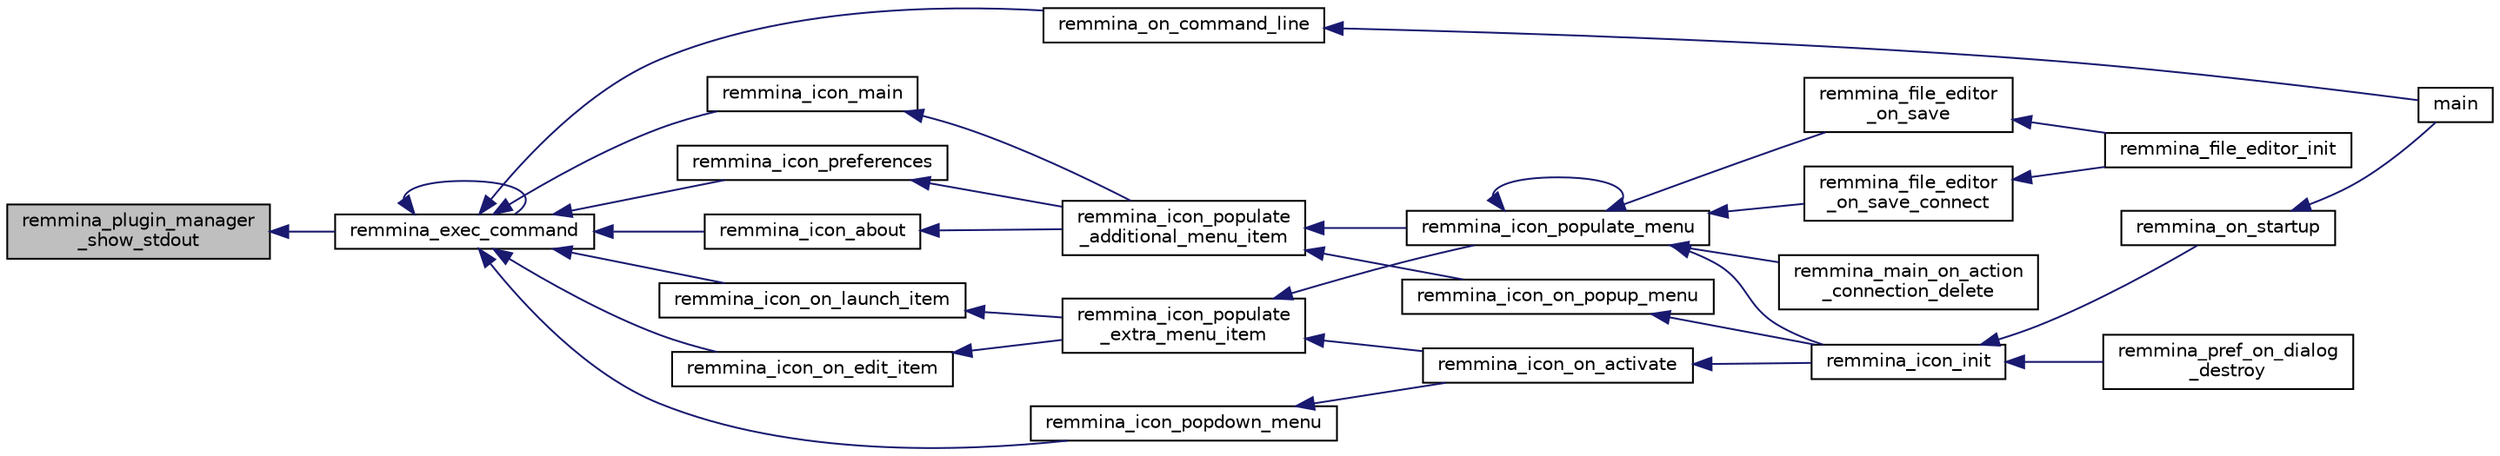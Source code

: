 digraph "remmina_plugin_manager_show_stdout"
{
  edge [fontname="Helvetica",fontsize="10",labelfontname="Helvetica",labelfontsize="10"];
  node [fontname="Helvetica",fontsize="10",shape=record];
  rankdir="LR";
  Node879 [label="remmina_plugin_manager\l_show_stdout",height=0.2,width=0.4,color="black", fillcolor="grey75", style="filled", fontcolor="black"];
  Node879 -> Node880 [dir="back",color="midnightblue",fontsize="10",style="solid",fontname="Helvetica"];
  Node880 [label="remmina_exec_command",height=0.2,width=0.4,color="black", fillcolor="white", style="filled",URL="$remmina__exec_8h.html#a424cabdcff647797061e7482049d62a7"];
  Node880 -> Node881 [dir="back",color="midnightblue",fontsize="10",style="solid",fontname="Helvetica"];
  Node881 [label="remmina_on_command_line",height=0.2,width=0.4,color="black", fillcolor="white", style="filled",URL="$remmina_8c.html#aeb286fc5bd52ab5382ab8cb495dc2914"];
  Node881 -> Node882 [dir="back",color="midnightblue",fontsize="10",style="solid",fontname="Helvetica"];
  Node882 [label="main",height=0.2,width=0.4,color="black", fillcolor="white", style="filled",URL="$remmina_8c.html#a0ddf1224851353fc92bfbff6f499fa97"];
  Node880 -> Node880 [dir="back",color="midnightblue",fontsize="10",style="solid",fontname="Helvetica"];
  Node880 -> Node883 [dir="back",color="midnightblue",fontsize="10",style="solid",fontname="Helvetica"];
  Node883 [label="remmina_icon_main",height=0.2,width=0.4,color="black", fillcolor="white", style="filled",URL="$remmina__icon_8c.html#a920476110ab6410c8fc8cf734109e497"];
  Node883 -> Node884 [dir="back",color="midnightblue",fontsize="10",style="solid",fontname="Helvetica"];
  Node884 [label="remmina_icon_populate\l_additional_menu_item",height=0.2,width=0.4,color="black", fillcolor="white", style="filled",URL="$remmina__icon_8c.html#a8aaf73ed94cf20dcce1c7be26262cb56"];
  Node884 -> Node885 [dir="back",color="midnightblue",fontsize="10",style="solid",fontname="Helvetica"];
  Node885 [label="remmina_icon_populate_menu",height=0.2,width=0.4,color="black", fillcolor="white", style="filled",URL="$remmina__icon_8h.html#af80ed314f91d653237249d839c7fc3b2"];
  Node885 -> Node886 [dir="back",color="midnightblue",fontsize="10",style="solid",fontname="Helvetica"];
  Node886 [label="remmina_file_editor\l_on_save",height=0.2,width=0.4,color="black", fillcolor="white", style="filled",URL="$remmina__file__editor_8c.html#ac2a5cf9cdcf640986e245eb04be9c4ad"];
  Node886 -> Node887 [dir="back",color="midnightblue",fontsize="10",style="solid",fontname="Helvetica"];
  Node887 [label="remmina_file_editor_init",height=0.2,width=0.4,color="black", fillcolor="white", style="filled",URL="$remmina__file__editor_8c.html#a9afd8d41c66f547320930eb331f3124d"];
  Node885 -> Node888 [dir="back",color="midnightblue",fontsize="10",style="solid",fontname="Helvetica"];
  Node888 [label="remmina_file_editor\l_on_save_connect",height=0.2,width=0.4,color="black", fillcolor="white", style="filled",URL="$remmina__file__editor_8c.html#a57224f3f69f04f398de563b71be6b18e"];
  Node888 -> Node887 [dir="back",color="midnightblue",fontsize="10",style="solid",fontname="Helvetica"];
  Node885 -> Node885 [dir="back",color="midnightblue",fontsize="10",style="solid",fontname="Helvetica"];
  Node885 -> Node889 [dir="back",color="midnightblue",fontsize="10",style="solid",fontname="Helvetica"];
  Node889 [label="remmina_icon_init",height=0.2,width=0.4,color="black", fillcolor="white", style="filled",URL="$remmina__icon_8h.html#a741c81815e562f40672c4485172306d6"];
  Node889 -> Node890 [dir="back",color="midnightblue",fontsize="10",style="solid",fontname="Helvetica"];
  Node890 [label="remmina_on_startup",height=0.2,width=0.4,color="black", fillcolor="white", style="filled",URL="$remmina_8c.html#a26d2c20be18ff44f239b756f1d5be01a"];
  Node890 -> Node882 [dir="back",color="midnightblue",fontsize="10",style="solid",fontname="Helvetica"];
  Node889 -> Node891 [dir="back",color="midnightblue",fontsize="10",style="solid",fontname="Helvetica"];
  Node891 [label="remmina_pref_on_dialog\l_destroy",height=0.2,width=0.4,color="black", fillcolor="white", style="filled",URL="$remmina__pref__dialog_8c.html#ab9776574663e2c3fcb793ec70887336d"];
  Node885 -> Node892 [dir="back",color="midnightblue",fontsize="10",style="solid",fontname="Helvetica"];
  Node892 [label="remmina_main_on_action\l_connection_delete",height=0.2,width=0.4,color="black", fillcolor="white", style="filled",URL="$remmina__main_8c.html#aa0cd57e00874ae6ca8b0ee83213267da"];
  Node884 -> Node893 [dir="back",color="midnightblue",fontsize="10",style="solid",fontname="Helvetica"];
  Node893 [label="remmina_icon_on_popup_menu",height=0.2,width=0.4,color="black", fillcolor="white", style="filled",URL="$remmina__icon_8c.html#a95b917790eeb38e48137018796bdda93"];
  Node893 -> Node889 [dir="back",color="midnightblue",fontsize="10",style="solid",fontname="Helvetica"];
  Node880 -> Node894 [dir="back",color="midnightblue",fontsize="10",style="solid",fontname="Helvetica"];
  Node894 [label="remmina_icon_preferences",height=0.2,width=0.4,color="black", fillcolor="white", style="filled",URL="$remmina__icon_8c.html#ad3b0e3d12e4854eae05b1afea19da404"];
  Node894 -> Node884 [dir="back",color="midnightblue",fontsize="10",style="solid",fontname="Helvetica"];
  Node880 -> Node895 [dir="back",color="midnightblue",fontsize="10",style="solid",fontname="Helvetica"];
  Node895 [label="remmina_icon_about",height=0.2,width=0.4,color="black", fillcolor="white", style="filled",URL="$remmina__icon_8c.html#a5cdf1958ef01e49889bcee2e90e2cf71"];
  Node895 -> Node884 [dir="back",color="midnightblue",fontsize="10",style="solid",fontname="Helvetica"];
  Node880 -> Node896 [dir="back",color="midnightblue",fontsize="10",style="solid",fontname="Helvetica"];
  Node896 [label="remmina_icon_on_launch_item",height=0.2,width=0.4,color="black", fillcolor="white", style="filled",URL="$remmina__icon_8c.html#ad1699688680e12abcfd5c74dd2f76d83"];
  Node896 -> Node897 [dir="back",color="midnightblue",fontsize="10",style="solid",fontname="Helvetica"];
  Node897 [label="remmina_icon_populate\l_extra_menu_item",height=0.2,width=0.4,color="black", fillcolor="white", style="filled",URL="$remmina__icon_8c.html#a2847311861df3a2f1c8bbcd35cf3fd6f"];
  Node897 -> Node885 [dir="back",color="midnightblue",fontsize="10",style="solid",fontname="Helvetica"];
  Node897 -> Node898 [dir="back",color="midnightblue",fontsize="10",style="solid",fontname="Helvetica"];
  Node898 [label="remmina_icon_on_activate",height=0.2,width=0.4,color="black", fillcolor="white", style="filled",URL="$remmina__icon_8c.html#af175fef31eb95974094088235b3a2b1d"];
  Node898 -> Node889 [dir="back",color="midnightblue",fontsize="10",style="solid",fontname="Helvetica"];
  Node880 -> Node899 [dir="back",color="midnightblue",fontsize="10",style="solid",fontname="Helvetica"];
  Node899 [label="remmina_icon_on_edit_item",height=0.2,width=0.4,color="black", fillcolor="white", style="filled",URL="$remmina__icon_8c.html#af8708120906a8dc41a7998ebf9ecd129"];
  Node899 -> Node897 [dir="back",color="midnightblue",fontsize="10",style="solid",fontname="Helvetica"];
  Node880 -> Node900 [dir="back",color="midnightblue",fontsize="10",style="solid",fontname="Helvetica"];
  Node900 [label="remmina_icon_popdown_menu",height=0.2,width=0.4,color="black", fillcolor="white", style="filled",URL="$remmina__icon_8c.html#a444be76e3c3a065279c5f9abc7fae833"];
  Node900 -> Node898 [dir="back",color="midnightblue",fontsize="10",style="solid",fontname="Helvetica"];
}

